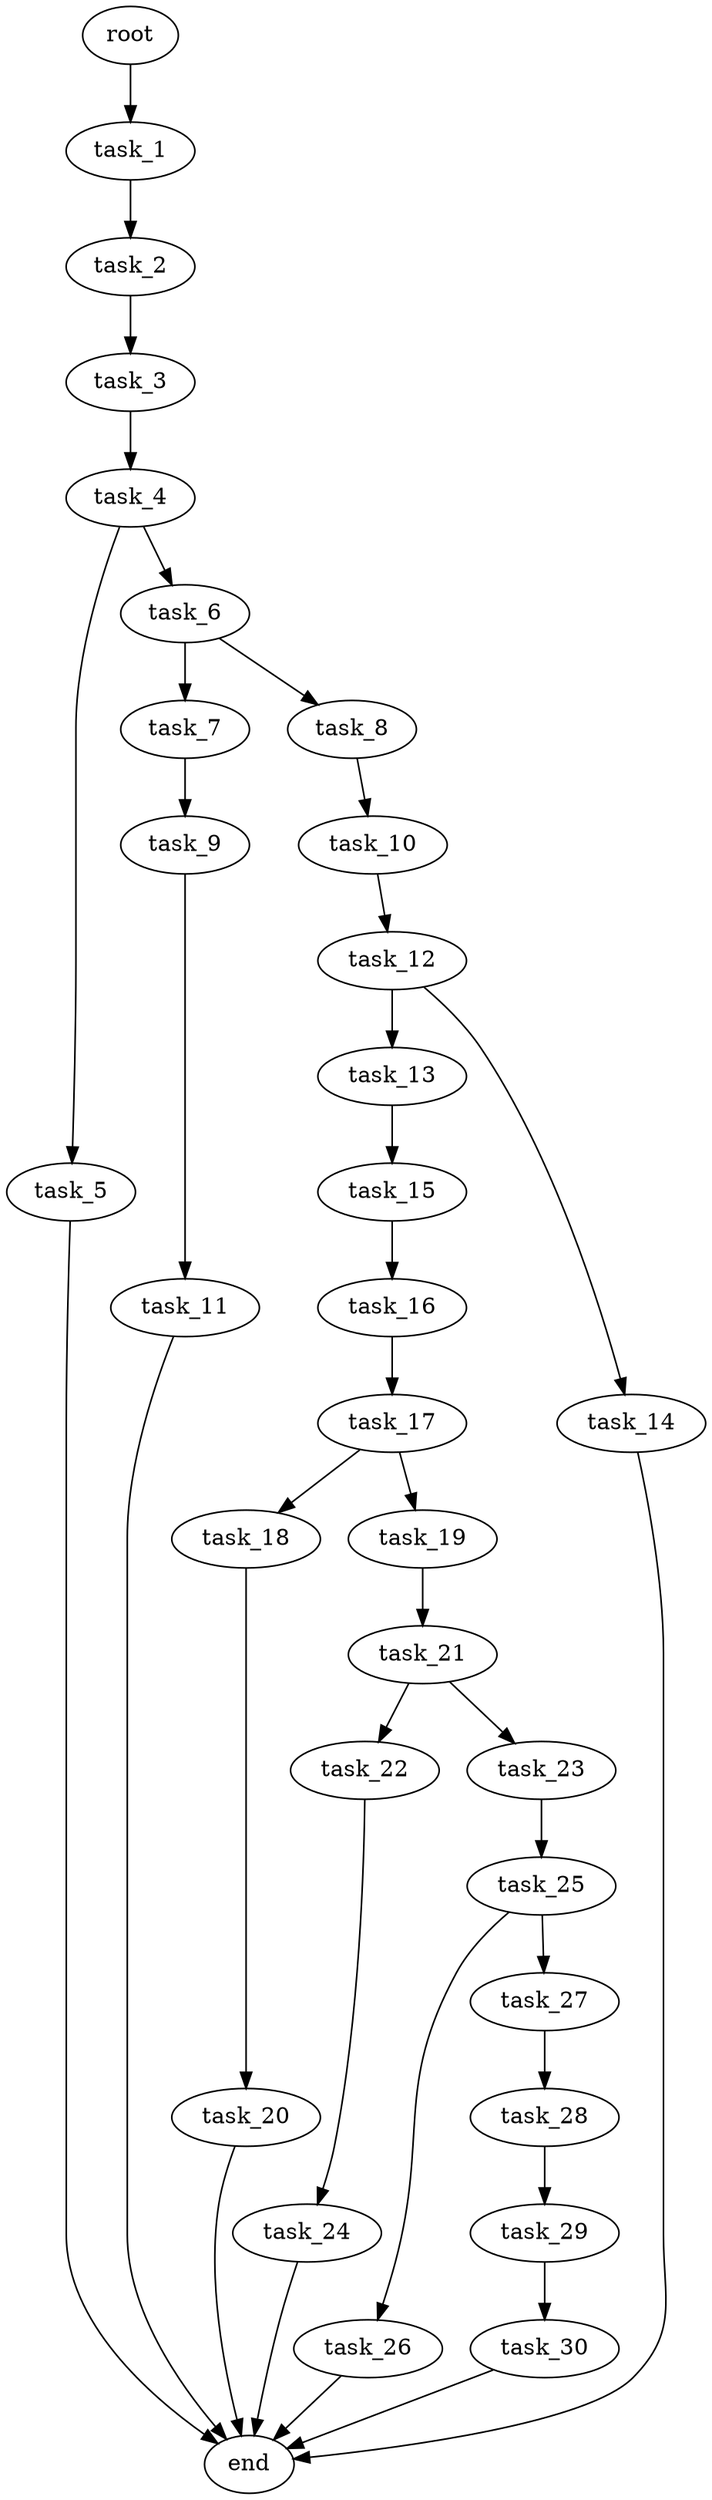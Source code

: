 digraph G {
  root [size="0.000000e+00"];
  task_1 [size="2.652765e+10"];
  task_2 [size="7.840922e+10"];
  task_3 [size="4.550629e+10"];
  task_4 [size="4.230652e+10"];
  task_5 [size="9.573219e+10"];
  task_6 [size="9.954231e+10"];
  task_7 [size="5.558127e+10"];
  task_8 [size="7.184364e+10"];
  task_9 [size="1.548813e+10"];
  task_10 [size="2.967782e+10"];
  task_11 [size="9.687125e+10"];
  task_12 [size="5.792224e+10"];
  task_13 [size="5.422410e+10"];
  task_14 [size="7.480008e+10"];
  task_15 [size="5.725956e+09"];
  task_16 [size="5.842192e+10"];
  task_17 [size="5.029001e+10"];
  task_18 [size="8.527346e+10"];
  task_19 [size="1.575170e+10"];
  task_20 [size="9.607828e+10"];
  task_21 [size="8.020345e+09"];
  task_22 [size="1.859064e+10"];
  task_23 [size="5.950756e+10"];
  task_24 [size="6.752450e+10"];
  task_25 [size="2.352804e+10"];
  task_26 [size="1.199746e+10"];
  task_27 [size="8.902983e+10"];
  task_28 [size="2.462907e+10"];
  task_29 [size="5.945597e+10"];
  task_30 [size="6.194196e+10"];
  end [size="0.000000e+00"];

  root -> task_1 [size="1.000000e-12"];
  task_1 -> task_2 [size="7.840922e+08"];
  task_2 -> task_3 [size="4.550629e+08"];
  task_3 -> task_4 [size="4.230652e+08"];
  task_4 -> task_5 [size="9.573219e+08"];
  task_4 -> task_6 [size="9.954231e+08"];
  task_5 -> end [size="1.000000e-12"];
  task_6 -> task_7 [size="5.558127e+08"];
  task_6 -> task_8 [size="7.184364e+08"];
  task_7 -> task_9 [size="1.548813e+08"];
  task_8 -> task_10 [size="2.967782e+08"];
  task_9 -> task_11 [size="9.687125e+08"];
  task_10 -> task_12 [size="5.792224e+08"];
  task_11 -> end [size="1.000000e-12"];
  task_12 -> task_13 [size="5.422410e+08"];
  task_12 -> task_14 [size="7.480008e+08"];
  task_13 -> task_15 [size="5.725956e+07"];
  task_14 -> end [size="1.000000e-12"];
  task_15 -> task_16 [size="5.842192e+08"];
  task_16 -> task_17 [size="5.029001e+08"];
  task_17 -> task_18 [size="8.527346e+08"];
  task_17 -> task_19 [size="1.575170e+08"];
  task_18 -> task_20 [size="9.607828e+08"];
  task_19 -> task_21 [size="8.020345e+07"];
  task_20 -> end [size="1.000000e-12"];
  task_21 -> task_22 [size="1.859064e+08"];
  task_21 -> task_23 [size="5.950756e+08"];
  task_22 -> task_24 [size="6.752450e+08"];
  task_23 -> task_25 [size="2.352804e+08"];
  task_24 -> end [size="1.000000e-12"];
  task_25 -> task_26 [size="1.199746e+08"];
  task_25 -> task_27 [size="8.902983e+08"];
  task_26 -> end [size="1.000000e-12"];
  task_27 -> task_28 [size="2.462907e+08"];
  task_28 -> task_29 [size="5.945597e+08"];
  task_29 -> task_30 [size="6.194196e+08"];
  task_30 -> end [size="1.000000e-12"];
}
